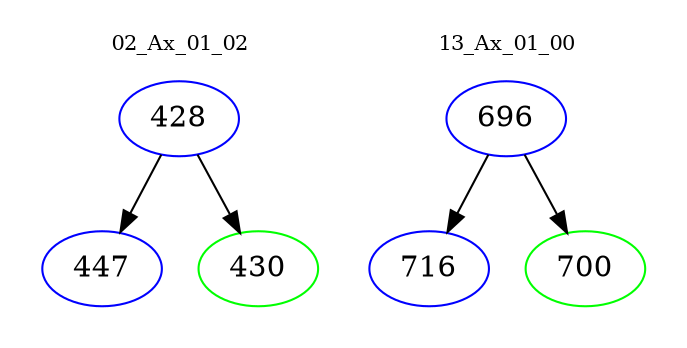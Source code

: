 digraph{
subgraph cluster_0 {
color = white
label = "02_Ax_01_02";
fontsize=10;
T0_428 [label="428", color="blue"]
T0_428 -> T0_447 [color="black"]
T0_447 [label="447", color="blue"]
T0_428 -> T0_430 [color="black"]
T0_430 [label="430", color="green"]
}
subgraph cluster_1 {
color = white
label = "13_Ax_01_00";
fontsize=10;
T1_696 [label="696", color="blue"]
T1_696 -> T1_716 [color="black"]
T1_716 [label="716", color="blue"]
T1_696 -> T1_700 [color="black"]
T1_700 [label="700", color="green"]
}
}
